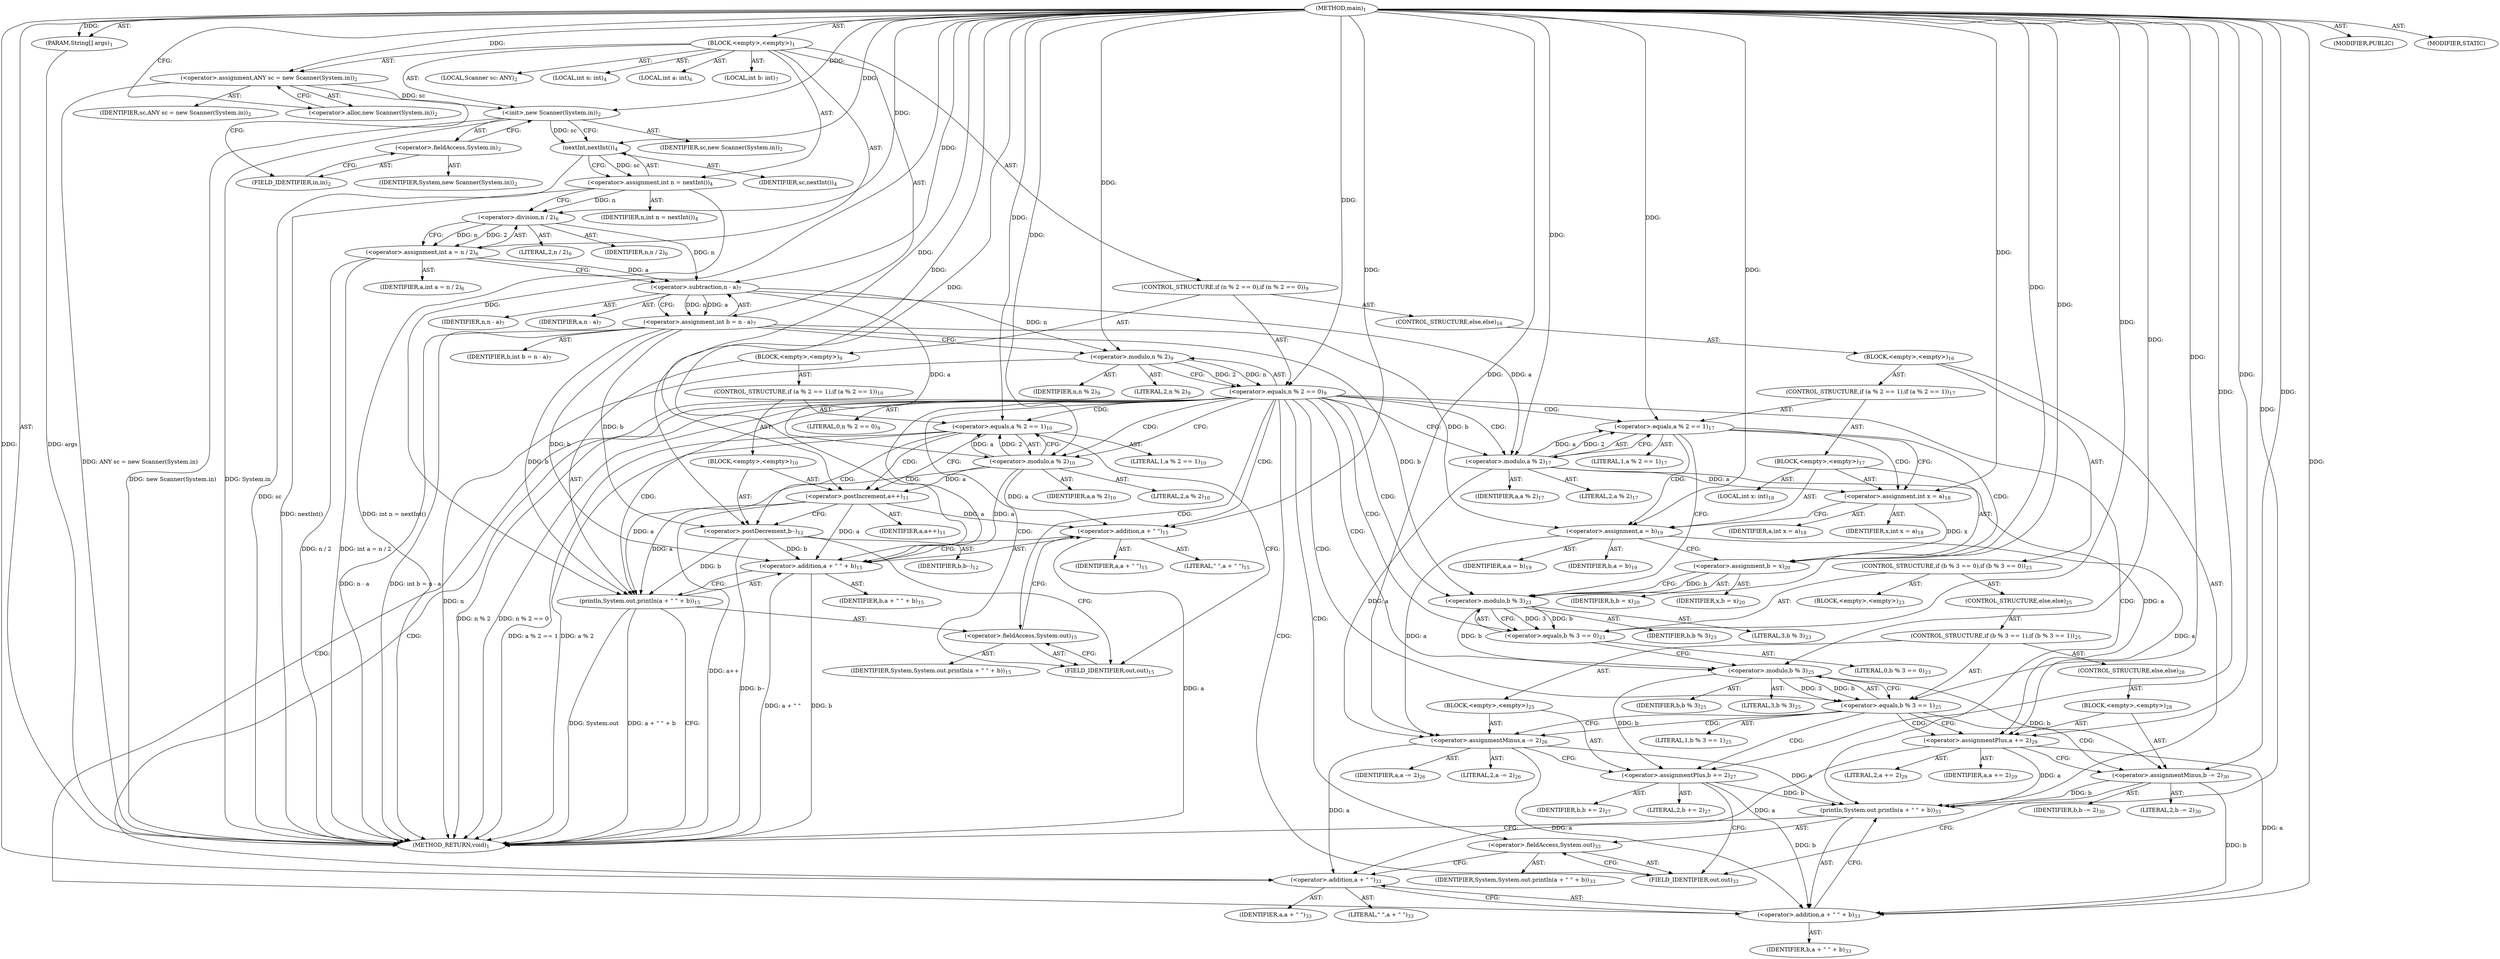 digraph "main" {  
"19" [label = <(METHOD,main)<SUB>1</SUB>> ]
"20" [label = <(PARAM,String[] args)<SUB>1</SUB>> ]
"21" [label = <(BLOCK,&lt;empty&gt;,&lt;empty&gt;)<SUB>1</SUB>> ]
"4" [label = <(LOCAL,Scanner sc: ANY)<SUB>2</SUB>> ]
"22" [label = <(&lt;operator&gt;.assignment,ANY sc = new Scanner(System.in))<SUB>2</SUB>> ]
"23" [label = <(IDENTIFIER,sc,ANY sc = new Scanner(System.in))<SUB>2</SUB>> ]
"24" [label = <(&lt;operator&gt;.alloc,new Scanner(System.in))<SUB>2</SUB>> ]
"25" [label = <(&lt;init&gt;,new Scanner(System.in))<SUB>2</SUB>> ]
"3" [label = <(IDENTIFIER,sc,new Scanner(System.in))<SUB>2</SUB>> ]
"26" [label = <(&lt;operator&gt;.fieldAccess,System.in)<SUB>2</SUB>> ]
"27" [label = <(IDENTIFIER,System,new Scanner(System.in))<SUB>2</SUB>> ]
"28" [label = <(FIELD_IDENTIFIER,in,in)<SUB>2</SUB>> ]
"29" [label = <(LOCAL,int n: int)<SUB>4</SUB>> ]
"30" [label = <(&lt;operator&gt;.assignment,int n = nextInt())<SUB>4</SUB>> ]
"31" [label = <(IDENTIFIER,n,int n = nextInt())<SUB>4</SUB>> ]
"32" [label = <(nextInt,nextInt())<SUB>4</SUB>> ]
"33" [label = <(IDENTIFIER,sc,nextInt())<SUB>4</SUB>> ]
"34" [label = <(LOCAL,int a: int)<SUB>6</SUB>> ]
"35" [label = <(&lt;operator&gt;.assignment,int a = n / 2)<SUB>6</SUB>> ]
"36" [label = <(IDENTIFIER,a,int a = n / 2)<SUB>6</SUB>> ]
"37" [label = <(&lt;operator&gt;.division,n / 2)<SUB>6</SUB>> ]
"38" [label = <(IDENTIFIER,n,n / 2)<SUB>6</SUB>> ]
"39" [label = <(LITERAL,2,n / 2)<SUB>6</SUB>> ]
"40" [label = <(LOCAL,int b: int)<SUB>7</SUB>> ]
"41" [label = <(&lt;operator&gt;.assignment,int b = n - a)<SUB>7</SUB>> ]
"42" [label = <(IDENTIFIER,b,int b = n - a)<SUB>7</SUB>> ]
"43" [label = <(&lt;operator&gt;.subtraction,n - a)<SUB>7</SUB>> ]
"44" [label = <(IDENTIFIER,n,n - a)<SUB>7</SUB>> ]
"45" [label = <(IDENTIFIER,a,n - a)<SUB>7</SUB>> ]
"46" [label = <(CONTROL_STRUCTURE,if (n % 2 == 0),if (n % 2 == 0))<SUB>9</SUB>> ]
"47" [label = <(&lt;operator&gt;.equals,n % 2 == 0)<SUB>9</SUB>> ]
"48" [label = <(&lt;operator&gt;.modulo,n % 2)<SUB>9</SUB>> ]
"49" [label = <(IDENTIFIER,n,n % 2)<SUB>9</SUB>> ]
"50" [label = <(LITERAL,2,n % 2)<SUB>9</SUB>> ]
"51" [label = <(LITERAL,0,n % 2 == 0)<SUB>9</SUB>> ]
"52" [label = <(BLOCK,&lt;empty&gt;,&lt;empty&gt;)<SUB>9</SUB>> ]
"53" [label = <(CONTROL_STRUCTURE,if (a % 2 == 1),if (a % 2 == 1))<SUB>10</SUB>> ]
"54" [label = <(&lt;operator&gt;.equals,a % 2 == 1)<SUB>10</SUB>> ]
"55" [label = <(&lt;operator&gt;.modulo,a % 2)<SUB>10</SUB>> ]
"56" [label = <(IDENTIFIER,a,a % 2)<SUB>10</SUB>> ]
"57" [label = <(LITERAL,2,a % 2)<SUB>10</SUB>> ]
"58" [label = <(LITERAL,1,a % 2 == 1)<SUB>10</SUB>> ]
"59" [label = <(BLOCK,&lt;empty&gt;,&lt;empty&gt;)<SUB>10</SUB>> ]
"60" [label = <(&lt;operator&gt;.postIncrement,a++)<SUB>11</SUB>> ]
"61" [label = <(IDENTIFIER,a,a++)<SUB>11</SUB>> ]
"62" [label = <(&lt;operator&gt;.postDecrement,b--)<SUB>12</SUB>> ]
"63" [label = <(IDENTIFIER,b,b--)<SUB>12</SUB>> ]
"64" [label = <(println,System.out.println(a + &quot; &quot; + b))<SUB>15</SUB>> ]
"65" [label = <(&lt;operator&gt;.fieldAccess,System.out)<SUB>15</SUB>> ]
"66" [label = <(IDENTIFIER,System,System.out.println(a + &quot; &quot; + b))<SUB>15</SUB>> ]
"67" [label = <(FIELD_IDENTIFIER,out,out)<SUB>15</SUB>> ]
"68" [label = <(&lt;operator&gt;.addition,a + &quot; &quot; + b)<SUB>15</SUB>> ]
"69" [label = <(&lt;operator&gt;.addition,a + &quot; &quot;)<SUB>15</SUB>> ]
"70" [label = <(IDENTIFIER,a,a + &quot; &quot;)<SUB>15</SUB>> ]
"71" [label = <(LITERAL,&quot; &quot;,a + &quot; &quot;)<SUB>15</SUB>> ]
"72" [label = <(IDENTIFIER,b,a + &quot; &quot; + b)<SUB>15</SUB>> ]
"73" [label = <(CONTROL_STRUCTURE,else,else)<SUB>16</SUB>> ]
"74" [label = <(BLOCK,&lt;empty&gt;,&lt;empty&gt;)<SUB>16</SUB>> ]
"75" [label = <(CONTROL_STRUCTURE,if (a % 2 == 1),if (a % 2 == 1))<SUB>17</SUB>> ]
"76" [label = <(&lt;operator&gt;.equals,a % 2 == 1)<SUB>17</SUB>> ]
"77" [label = <(&lt;operator&gt;.modulo,a % 2)<SUB>17</SUB>> ]
"78" [label = <(IDENTIFIER,a,a % 2)<SUB>17</SUB>> ]
"79" [label = <(LITERAL,2,a % 2)<SUB>17</SUB>> ]
"80" [label = <(LITERAL,1,a % 2 == 1)<SUB>17</SUB>> ]
"81" [label = <(BLOCK,&lt;empty&gt;,&lt;empty&gt;)<SUB>17</SUB>> ]
"82" [label = <(LOCAL,int x: int)<SUB>18</SUB>> ]
"83" [label = <(&lt;operator&gt;.assignment,int x = a)<SUB>18</SUB>> ]
"84" [label = <(IDENTIFIER,x,int x = a)<SUB>18</SUB>> ]
"85" [label = <(IDENTIFIER,a,int x = a)<SUB>18</SUB>> ]
"86" [label = <(&lt;operator&gt;.assignment,a = b)<SUB>19</SUB>> ]
"87" [label = <(IDENTIFIER,a,a = b)<SUB>19</SUB>> ]
"88" [label = <(IDENTIFIER,b,a = b)<SUB>19</SUB>> ]
"89" [label = <(&lt;operator&gt;.assignment,b = x)<SUB>20</SUB>> ]
"90" [label = <(IDENTIFIER,b,b = x)<SUB>20</SUB>> ]
"91" [label = <(IDENTIFIER,x,b = x)<SUB>20</SUB>> ]
"92" [label = <(CONTROL_STRUCTURE,if (b % 3 == 0),if (b % 3 == 0))<SUB>23</SUB>> ]
"93" [label = <(&lt;operator&gt;.equals,b % 3 == 0)<SUB>23</SUB>> ]
"94" [label = <(&lt;operator&gt;.modulo,b % 3)<SUB>23</SUB>> ]
"95" [label = <(IDENTIFIER,b,b % 3)<SUB>23</SUB>> ]
"96" [label = <(LITERAL,3,b % 3)<SUB>23</SUB>> ]
"97" [label = <(LITERAL,0,b % 3 == 0)<SUB>23</SUB>> ]
"98" [label = <(BLOCK,&lt;empty&gt;,&lt;empty&gt;)<SUB>23</SUB>> ]
"99" [label = <(CONTROL_STRUCTURE,else,else)<SUB>25</SUB>> ]
"100" [label = <(CONTROL_STRUCTURE,if (b % 3 == 1),if (b % 3 == 1))<SUB>25</SUB>> ]
"101" [label = <(&lt;operator&gt;.equals,b % 3 == 1)<SUB>25</SUB>> ]
"102" [label = <(&lt;operator&gt;.modulo,b % 3)<SUB>25</SUB>> ]
"103" [label = <(IDENTIFIER,b,b % 3)<SUB>25</SUB>> ]
"104" [label = <(LITERAL,3,b % 3)<SUB>25</SUB>> ]
"105" [label = <(LITERAL,1,b % 3 == 1)<SUB>25</SUB>> ]
"106" [label = <(BLOCK,&lt;empty&gt;,&lt;empty&gt;)<SUB>25</SUB>> ]
"107" [label = <(&lt;operator&gt;.assignmentMinus,a -= 2)<SUB>26</SUB>> ]
"108" [label = <(IDENTIFIER,a,a -= 2)<SUB>26</SUB>> ]
"109" [label = <(LITERAL,2,a -= 2)<SUB>26</SUB>> ]
"110" [label = <(&lt;operator&gt;.assignmentPlus,b += 2)<SUB>27</SUB>> ]
"111" [label = <(IDENTIFIER,b,b += 2)<SUB>27</SUB>> ]
"112" [label = <(LITERAL,2,b += 2)<SUB>27</SUB>> ]
"113" [label = <(CONTROL_STRUCTURE,else,else)<SUB>28</SUB>> ]
"114" [label = <(BLOCK,&lt;empty&gt;,&lt;empty&gt;)<SUB>28</SUB>> ]
"115" [label = <(&lt;operator&gt;.assignmentPlus,a += 2)<SUB>29</SUB>> ]
"116" [label = <(IDENTIFIER,a,a += 2)<SUB>29</SUB>> ]
"117" [label = <(LITERAL,2,a += 2)<SUB>29</SUB>> ]
"118" [label = <(&lt;operator&gt;.assignmentMinus,b -= 2)<SUB>30</SUB>> ]
"119" [label = <(IDENTIFIER,b,b -= 2)<SUB>30</SUB>> ]
"120" [label = <(LITERAL,2,b -= 2)<SUB>30</SUB>> ]
"121" [label = <(println,System.out.println(a + &quot; &quot; + b))<SUB>33</SUB>> ]
"122" [label = <(&lt;operator&gt;.fieldAccess,System.out)<SUB>33</SUB>> ]
"123" [label = <(IDENTIFIER,System,System.out.println(a + &quot; &quot; + b))<SUB>33</SUB>> ]
"124" [label = <(FIELD_IDENTIFIER,out,out)<SUB>33</SUB>> ]
"125" [label = <(&lt;operator&gt;.addition,a + &quot; &quot; + b)<SUB>33</SUB>> ]
"126" [label = <(&lt;operator&gt;.addition,a + &quot; &quot;)<SUB>33</SUB>> ]
"127" [label = <(IDENTIFIER,a,a + &quot; &quot;)<SUB>33</SUB>> ]
"128" [label = <(LITERAL,&quot; &quot;,a + &quot; &quot;)<SUB>33</SUB>> ]
"129" [label = <(IDENTIFIER,b,a + &quot; &quot; + b)<SUB>33</SUB>> ]
"130" [label = <(MODIFIER,PUBLIC)> ]
"131" [label = <(MODIFIER,STATIC)> ]
"132" [label = <(METHOD_RETURN,void)<SUB>1</SUB>> ]
  "19" -> "20"  [ label = "AST: "] 
  "19" -> "21"  [ label = "AST: "] 
  "19" -> "130"  [ label = "AST: "] 
  "19" -> "131"  [ label = "AST: "] 
  "19" -> "132"  [ label = "AST: "] 
  "21" -> "4"  [ label = "AST: "] 
  "21" -> "22"  [ label = "AST: "] 
  "21" -> "25"  [ label = "AST: "] 
  "21" -> "29"  [ label = "AST: "] 
  "21" -> "30"  [ label = "AST: "] 
  "21" -> "34"  [ label = "AST: "] 
  "21" -> "35"  [ label = "AST: "] 
  "21" -> "40"  [ label = "AST: "] 
  "21" -> "41"  [ label = "AST: "] 
  "21" -> "46"  [ label = "AST: "] 
  "22" -> "23"  [ label = "AST: "] 
  "22" -> "24"  [ label = "AST: "] 
  "25" -> "3"  [ label = "AST: "] 
  "25" -> "26"  [ label = "AST: "] 
  "26" -> "27"  [ label = "AST: "] 
  "26" -> "28"  [ label = "AST: "] 
  "30" -> "31"  [ label = "AST: "] 
  "30" -> "32"  [ label = "AST: "] 
  "32" -> "33"  [ label = "AST: "] 
  "35" -> "36"  [ label = "AST: "] 
  "35" -> "37"  [ label = "AST: "] 
  "37" -> "38"  [ label = "AST: "] 
  "37" -> "39"  [ label = "AST: "] 
  "41" -> "42"  [ label = "AST: "] 
  "41" -> "43"  [ label = "AST: "] 
  "43" -> "44"  [ label = "AST: "] 
  "43" -> "45"  [ label = "AST: "] 
  "46" -> "47"  [ label = "AST: "] 
  "46" -> "52"  [ label = "AST: "] 
  "46" -> "73"  [ label = "AST: "] 
  "47" -> "48"  [ label = "AST: "] 
  "47" -> "51"  [ label = "AST: "] 
  "48" -> "49"  [ label = "AST: "] 
  "48" -> "50"  [ label = "AST: "] 
  "52" -> "53"  [ label = "AST: "] 
  "52" -> "64"  [ label = "AST: "] 
  "53" -> "54"  [ label = "AST: "] 
  "53" -> "59"  [ label = "AST: "] 
  "54" -> "55"  [ label = "AST: "] 
  "54" -> "58"  [ label = "AST: "] 
  "55" -> "56"  [ label = "AST: "] 
  "55" -> "57"  [ label = "AST: "] 
  "59" -> "60"  [ label = "AST: "] 
  "59" -> "62"  [ label = "AST: "] 
  "60" -> "61"  [ label = "AST: "] 
  "62" -> "63"  [ label = "AST: "] 
  "64" -> "65"  [ label = "AST: "] 
  "64" -> "68"  [ label = "AST: "] 
  "65" -> "66"  [ label = "AST: "] 
  "65" -> "67"  [ label = "AST: "] 
  "68" -> "69"  [ label = "AST: "] 
  "68" -> "72"  [ label = "AST: "] 
  "69" -> "70"  [ label = "AST: "] 
  "69" -> "71"  [ label = "AST: "] 
  "73" -> "74"  [ label = "AST: "] 
  "74" -> "75"  [ label = "AST: "] 
  "74" -> "92"  [ label = "AST: "] 
  "74" -> "121"  [ label = "AST: "] 
  "75" -> "76"  [ label = "AST: "] 
  "75" -> "81"  [ label = "AST: "] 
  "76" -> "77"  [ label = "AST: "] 
  "76" -> "80"  [ label = "AST: "] 
  "77" -> "78"  [ label = "AST: "] 
  "77" -> "79"  [ label = "AST: "] 
  "81" -> "82"  [ label = "AST: "] 
  "81" -> "83"  [ label = "AST: "] 
  "81" -> "86"  [ label = "AST: "] 
  "81" -> "89"  [ label = "AST: "] 
  "83" -> "84"  [ label = "AST: "] 
  "83" -> "85"  [ label = "AST: "] 
  "86" -> "87"  [ label = "AST: "] 
  "86" -> "88"  [ label = "AST: "] 
  "89" -> "90"  [ label = "AST: "] 
  "89" -> "91"  [ label = "AST: "] 
  "92" -> "93"  [ label = "AST: "] 
  "92" -> "98"  [ label = "AST: "] 
  "92" -> "99"  [ label = "AST: "] 
  "93" -> "94"  [ label = "AST: "] 
  "93" -> "97"  [ label = "AST: "] 
  "94" -> "95"  [ label = "AST: "] 
  "94" -> "96"  [ label = "AST: "] 
  "99" -> "100"  [ label = "AST: "] 
  "100" -> "101"  [ label = "AST: "] 
  "100" -> "106"  [ label = "AST: "] 
  "100" -> "113"  [ label = "AST: "] 
  "101" -> "102"  [ label = "AST: "] 
  "101" -> "105"  [ label = "AST: "] 
  "102" -> "103"  [ label = "AST: "] 
  "102" -> "104"  [ label = "AST: "] 
  "106" -> "107"  [ label = "AST: "] 
  "106" -> "110"  [ label = "AST: "] 
  "107" -> "108"  [ label = "AST: "] 
  "107" -> "109"  [ label = "AST: "] 
  "110" -> "111"  [ label = "AST: "] 
  "110" -> "112"  [ label = "AST: "] 
  "113" -> "114"  [ label = "AST: "] 
  "114" -> "115"  [ label = "AST: "] 
  "114" -> "118"  [ label = "AST: "] 
  "115" -> "116"  [ label = "AST: "] 
  "115" -> "117"  [ label = "AST: "] 
  "118" -> "119"  [ label = "AST: "] 
  "118" -> "120"  [ label = "AST: "] 
  "121" -> "122"  [ label = "AST: "] 
  "121" -> "125"  [ label = "AST: "] 
  "122" -> "123"  [ label = "AST: "] 
  "122" -> "124"  [ label = "AST: "] 
  "125" -> "126"  [ label = "AST: "] 
  "125" -> "129"  [ label = "AST: "] 
  "126" -> "127"  [ label = "AST: "] 
  "126" -> "128"  [ label = "AST: "] 
  "22" -> "28"  [ label = "CFG: "] 
  "25" -> "32"  [ label = "CFG: "] 
  "30" -> "37"  [ label = "CFG: "] 
  "35" -> "43"  [ label = "CFG: "] 
  "41" -> "48"  [ label = "CFG: "] 
  "24" -> "22"  [ label = "CFG: "] 
  "26" -> "25"  [ label = "CFG: "] 
  "32" -> "30"  [ label = "CFG: "] 
  "37" -> "35"  [ label = "CFG: "] 
  "43" -> "41"  [ label = "CFG: "] 
  "47" -> "55"  [ label = "CFG: "] 
  "47" -> "77"  [ label = "CFG: "] 
  "28" -> "26"  [ label = "CFG: "] 
  "48" -> "47"  [ label = "CFG: "] 
  "64" -> "132"  [ label = "CFG: "] 
  "54" -> "60"  [ label = "CFG: "] 
  "54" -> "67"  [ label = "CFG: "] 
  "65" -> "69"  [ label = "CFG: "] 
  "68" -> "64"  [ label = "CFG: "] 
  "121" -> "132"  [ label = "CFG: "] 
  "55" -> "54"  [ label = "CFG: "] 
  "60" -> "62"  [ label = "CFG: "] 
  "62" -> "67"  [ label = "CFG: "] 
  "67" -> "65"  [ label = "CFG: "] 
  "69" -> "68"  [ label = "CFG: "] 
  "76" -> "83"  [ label = "CFG: "] 
  "76" -> "94"  [ label = "CFG: "] 
  "93" -> "102"  [ label = "CFG: "] 
  "122" -> "126"  [ label = "CFG: "] 
  "125" -> "121"  [ label = "CFG: "] 
  "77" -> "76"  [ label = "CFG: "] 
  "83" -> "86"  [ label = "CFG: "] 
  "86" -> "89"  [ label = "CFG: "] 
  "89" -> "94"  [ label = "CFG: "] 
  "94" -> "93"  [ label = "CFG: "] 
  "124" -> "122"  [ label = "CFG: "] 
  "126" -> "125"  [ label = "CFG: "] 
  "101" -> "107"  [ label = "CFG: "] 
  "101" -> "115"  [ label = "CFG: "] 
  "102" -> "101"  [ label = "CFG: "] 
  "107" -> "110"  [ label = "CFG: "] 
  "110" -> "124"  [ label = "CFG: "] 
  "115" -> "118"  [ label = "CFG: "] 
  "118" -> "124"  [ label = "CFG: "] 
  "19" -> "24"  [ label = "CFG: "] 
  "20" -> "132"  [ label = "DDG: args"] 
  "22" -> "132"  [ label = "DDG: ANY sc = new Scanner(System.in)"] 
  "25" -> "132"  [ label = "DDG: System.in"] 
  "25" -> "132"  [ label = "DDG: new Scanner(System.in)"] 
  "32" -> "132"  [ label = "DDG: sc"] 
  "30" -> "132"  [ label = "DDG: nextInt()"] 
  "30" -> "132"  [ label = "DDG: int n = nextInt()"] 
  "35" -> "132"  [ label = "DDG: n / 2"] 
  "35" -> "132"  [ label = "DDG: int a = n / 2"] 
  "41" -> "132"  [ label = "DDG: n - a"] 
  "41" -> "132"  [ label = "DDG: int b = n - a"] 
  "48" -> "132"  [ label = "DDG: n"] 
  "47" -> "132"  [ label = "DDG: n % 2"] 
  "47" -> "132"  [ label = "DDG: n % 2 == 0"] 
  "54" -> "132"  [ label = "DDG: a % 2"] 
  "54" -> "132"  [ label = "DDG: a % 2 == 1"] 
  "60" -> "132"  [ label = "DDG: a++"] 
  "62" -> "132"  [ label = "DDG: b--"] 
  "64" -> "132"  [ label = "DDG: System.out"] 
  "69" -> "132"  [ label = "DDG: a"] 
  "68" -> "132"  [ label = "DDG: a + &quot; &quot;"] 
  "68" -> "132"  [ label = "DDG: b"] 
  "64" -> "132"  [ label = "DDG: a + &quot; &quot; + b"] 
  "19" -> "20"  [ label = "DDG: "] 
  "19" -> "22"  [ label = "DDG: "] 
  "32" -> "30"  [ label = "DDG: sc"] 
  "37" -> "35"  [ label = "DDG: n"] 
  "37" -> "35"  [ label = "DDG: 2"] 
  "43" -> "41"  [ label = "DDG: n"] 
  "43" -> "41"  [ label = "DDG: a"] 
  "22" -> "25"  [ label = "DDG: sc"] 
  "19" -> "25"  [ label = "DDG: "] 
  "25" -> "32"  [ label = "DDG: sc"] 
  "19" -> "32"  [ label = "DDG: "] 
  "30" -> "37"  [ label = "DDG: n"] 
  "19" -> "37"  [ label = "DDG: "] 
  "37" -> "43"  [ label = "DDG: n"] 
  "19" -> "43"  [ label = "DDG: "] 
  "35" -> "43"  [ label = "DDG: a"] 
  "48" -> "47"  [ label = "DDG: n"] 
  "48" -> "47"  [ label = "DDG: 2"] 
  "19" -> "47"  [ label = "DDG: "] 
  "43" -> "48"  [ label = "DDG: n"] 
  "19" -> "48"  [ label = "DDG: "] 
  "55" -> "64"  [ label = "DDG: a"] 
  "60" -> "64"  [ label = "DDG: a"] 
  "19" -> "64"  [ label = "DDG: "] 
  "41" -> "64"  [ label = "DDG: b"] 
  "62" -> "64"  [ label = "DDG: b"] 
  "55" -> "54"  [ label = "DDG: a"] 
  "55" -> "54"  [ label = "DDG: 2"] 
  "19" -> "54"  [ label = "DDG: "] 
  "55" -> "68"  [ label = "DDG: a"] 
  "60" -> "68"  [ label = "DDG: a"] 
  "19" -> "68"  [ label = "DDG: "] 
  "41" -> "68"  [ label = "DDG: b"] 
  "62" -> "68"  [ label = "DDG: b"] 
  "115" -> "121"  [ label = "DDG: a"] 
  "107" -> "121"  [ label = "DDG: a"] 
  "19" -> "121"  [ label = "DDG: "] 
  "118" -> "121"  [ label = "DDG: b"] 
  "110" -> "121"  [ label = "DDG: b"] 
  "43" -> "55"  [ label = "DDG: a"] 
  "19" -> "55"  [ label = "DDG: "] 
  "55" -> "60"  [ label = "DDG: a"] 
  "19" -> "60"  [ label = "DDG: "] 
  "41" -> "62"  [ label = "DDG: b"] 
  "19" -> "62"  [ label = "DDG: "] 
  "55" -> "69"  [ label = "DDG: a"] 
  "60" -> "69"  [ label = "DDG: a"] 
  "19" -> "69"  [ label = "DDG: "] 
  "77" -> "76"  [ label = "DDG: a"] 
  "77" -> "76"  [ label = "DDG: 2"] 
  "19" -> "76"  [ label = "DDG: "] 
  "77" -> "83"  [ label = "DDG: a"] 
  "19" -> "83"  [ label = "DDG: "] 
  "41" -> "86"  [ label = "DDG: b"] 
  "19" -> "86"  [ label = "DDG: "] 
  "83" -> "89"  [ label = "DDG: x"] 
  "19" -> "89"  [ label = "DDG: "] 
  "94" -> "93"  [ label = "DDG: b"] 
  "94" -> "93"  [ label = "DDG: 3"] 
  "19" -> "93"  [ label = "DDG: "] 
  "115" -> "125"  [ label = "DDG: a"] 
  "107" -> "125"  [ label = "DDG: a"] 
  "19" -> "125"  [ label = "DDG: "] 
  "118" -> "125"  [ label = "DDG: b"] 
  "110" -> "125"  [ label = "DDG: b"] 
  "43" -> "77"  [ label = "DDG: a"] 
  "19" -> "77"  [ label = "DDG: "] 
  "41" -> "94"  [ label = "DDG: b"] 
  "89" -> "94"  [ label = "DDG: b"] 
  "19" -> "94"  [ label = "DDG: "] 
  "115" -> "126"  [ label = "DDG: a"] 
  "107" -> "126"  [ label = "DDG: a"] 
  "19" -> "126"  [ label = "DDG: "] 
  "102" -> "101"  [ label = "DDG: b"] 
  "102" -> "101"  [ label = "DDG: 3"] 
  "19" -> "101"  [ label = "DDG: "] 
  "19" -> "107"  [ label = "DDG: "] 
  "19" -> "110"  [ label = "DDG: "] 
  "94" -> "102"  [ label = "DDG: b"] 
  "19" -> "102"  [ label = "DDG: "] 
  "77" -> "107"  [ label = "DDG: a"] 
  "86" -> "107"  [ label = "DDG: a"] 
  "102" -> "110"  [ label = "DDG: b"] 
  "19" -> "115"  [ label = "DDG: "] 
  "19" -> "118"  [ label = "DDG: "] 
  "77" -> "115"  [ label = "DDG: a"] 
  "86" -> "115"  [ label = "DDG: a"] 
  "102" -> "118"  [ label = "DDG: b"] 
  "47" -> "94"  [ label = "CDG: "] 
  "47" -> "68"  [ label = "CDG: "] 
  "47" -> "77"  [ label = "CDG: "] 
  "47" -> "64"  [ label = "CDG: "] 
  "47" -> "122"  [ label = "CDG: "] 
  "47" -> "102"  [ label = "CDG: "] 
  "47" -> "69"  [ label = "CDG: "] 
  "47" -> "67"  [ label = "CDG: "] 
  "47" -> "121"  [ label = "CDG: "] 
  "47" -> "76"  [ label = "CDG: "] 
  "47" -> "65"  [ label = "CDG: "] 
  "47" -> "93"  [ label = "CDG: "] 
  "47" -> "101"  [ label = "CDG: "] 
  "47" -> "54"  [ label = "CDG: "] 
  "47" -> "126"  [ label = "CDG: "] 
  "47" -> "55"  [ label = "CDG: "] 
  "47" -> "124"  [ label = "CDG: "] 
  "47" -> "125"  [ label = "CDG: "] 
  "54" -> "60"  [ label = "CDG: "] 
  "54" -> "62"  [ label = "CDG: "] 
  "76" -> "89"  [ label = "CDG: "] 
  "76" -> "83"  [ label = "CDG: "] 
  "76" -> "86"  [ label = "CDG: "] 
  "101" -> "107"  [ label = "CDG: "] 
  "101" -> "115"  [ label = "CDG: "] 
  "101" -> "118"  [ label = "CDG: "] 
  "101" -> "110"  [ label = "CDG: "] 
}
